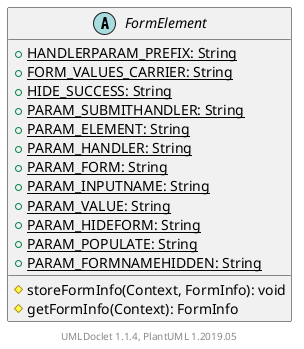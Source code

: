 @startuml

    abstract class FormElement [[FormElement.html]] {
        {static} +HANDLERPARAM_PREFIX: String
        {static} +FORM_VALUES_CARRIER: String
        {static} +HIDE_SUCCESS: String
        {static} +PARAM_SUBMITHANDLER: String
        {static} +PARAM_ELEMENT: String
        {static} +PARAM_HANDLER: String
        {static} +PARAM_FORM: String
        {static} +PARAM_INPUTNAME: String
        {static} +PARAM_VALUE: String
        {static} +PARAM_HIDEFORM: String
        {static} +PARAM_POPULATE: String
        {static} +PARAM_FORMNAMEHIDDEN: String
        #storeFormInfo(Context, FormInfo): void
        #getFormInfo(Context): FormInfo
    }


    center footer UMLDoclet 1.1.4, PlantUML 1.2019.05
@enduml
